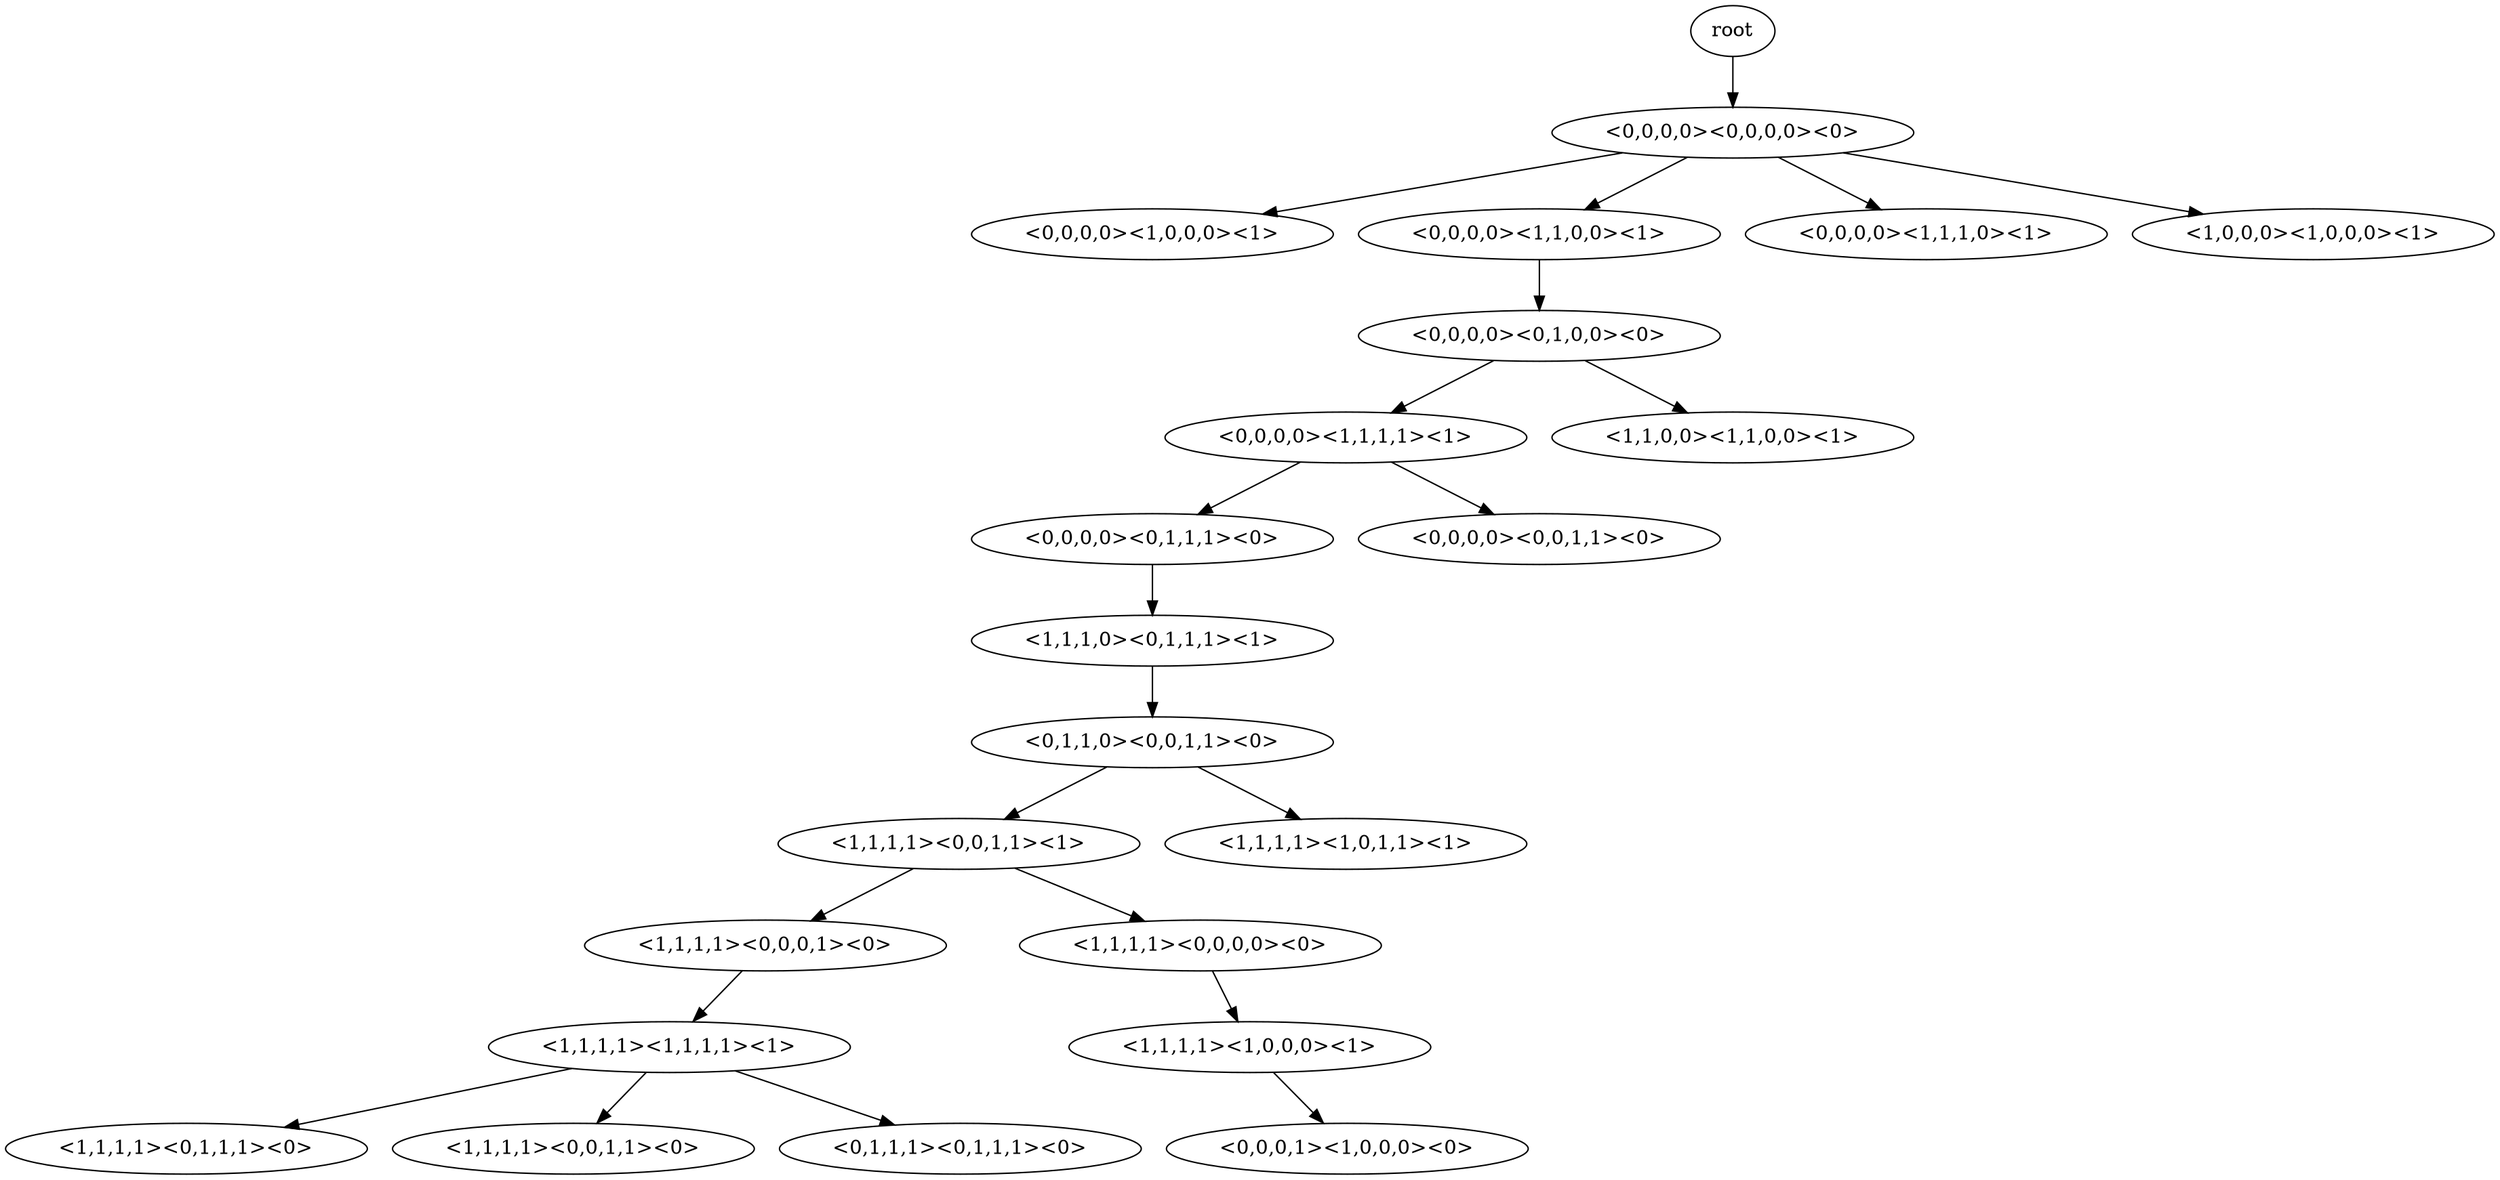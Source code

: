 digraph G {
root -> "<0,0,0,0><0,0,0,0><0>"
"<0,0,0,0><0,0,0,0><0>" -> "<0,0,0,0><1,0,0,0><1>"
"<0,0,0,0><0,0,0,0><0>" -> "<0,0,0,0><1,1,0,0><1>"
"<0,0,0,0><0,0,0,0><0>" -> "<0,0,0,0><1,1,1,0><1>"
"<0,0,0,0><0,0,0,0><0>" -> "<1,0,0,0><1,0,0,0><1>"
"<0,0,0,0><1,1,0,0><1>" -> "<0,0,0,0><0,1,0,0><0>"
"<0,0,0,0><0,1,0,0><0>" -> "<0,0,0,0><1,1,1,1><1>"
"<0,0,0,0><0,1,0,0><0>" -> "<1,1,0,0><1,1,0,0><1>"
"<0,0,0,0><1,1,1,1><1>" -> "<0,0,0,0><0,1,1,1><0>"
"<0,0,0,0><1,1,1,1><1>" -> "<0,0,0,0><0,0,1,1><0>"
"<0,0,0,0><0,1,1,1><0>" -> "<1,1,1,0><0,1,1,1><1>"
"<1,1,1,0><0,1,1,1><1>" -> "<0,1,1,0><0,0,1,1><0>"
"<0,1,1,0><0,0,1,1><0>" -> "<1,1,1,1><0,0,1,1><1>"
"<0,1,1,0><0,0,1,1><0>" -> "<1,1,1,1><1,0,1,1><1>"
"<1,1,1,1><0,0,1,1><1>" -> "<1,1,1,1><0,0,0,1><0>"
"<1,1,1,1><0,0,1,1><1>" -> "<1,1,1,1><0,0,0,0><0>"
"<1,1,1,1><0,0,0,1><0>" -> "<1,1,1,1><1,1,1,1><1>"
"<1,1,1,1><0,0,0,0><0>" -> "<1,1,1,1><1,0,0,0><1>"
"<1,1,1,1><1,1,1,1><1>" -> "<1,1,1,1><0,1,1,1><0>"
"<1,1,1,1><1,1,1,1><1>" -> "<1,1,1,1><0,0,1,1><0>"
"<1,1,1,1><1,1,1,1><1>" -> "<0,1,1,1><0,1,1,1><0>"
"<1,1,1,1><1,0,0,0><1>" -> "<0,0,0,1><1,0,0,0><0>"
}